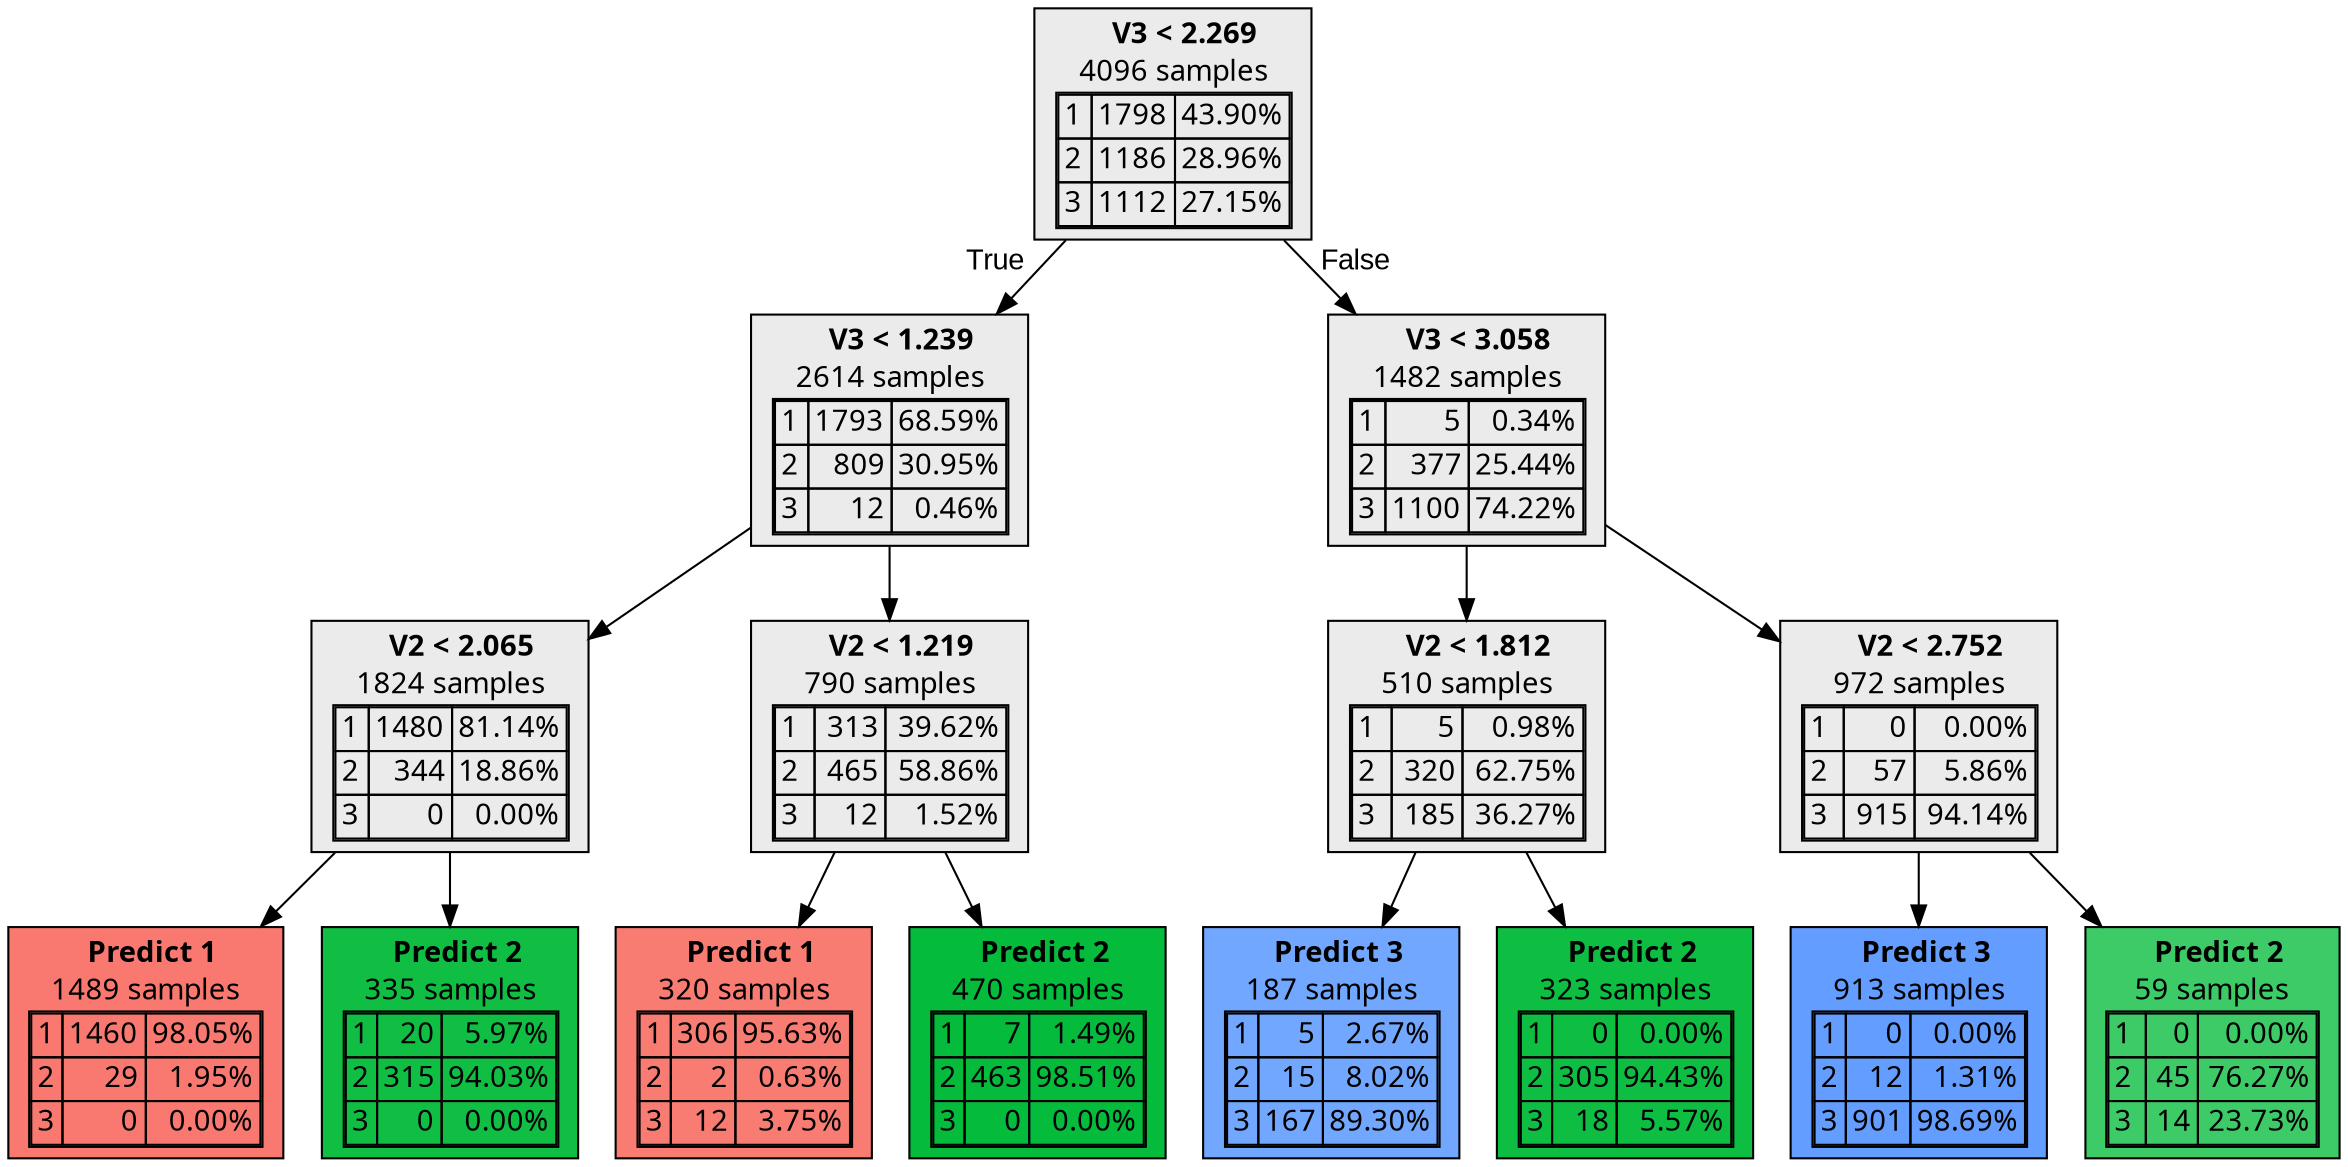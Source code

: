 digraph {
    1 [label=<  <TABLE BORDER="0" CELLPADDING="0">
      <TR>
    <TD>
      <B> V3 &lt; 2.269</B>
    </TD>
  </TR>

    <TR>
      <TD>4096 samples</TD>
    </TR>
    <TR>
  <TD>
    <TABLE CELLSPACING="0">
        <TR class="highlighted">
    <TD ALIGN="LEFT">1</TD>
    <TD ALIGN="RIGHT">1798</TD>
    <TD ALIGN="RIGHT">43.90%</TD>
  </TR>
  <TR >
    <TD ALIGN="LEFT">2</TD>
    <TD ALIGN="RIGHT">1186</TD>
    <TD ALIGN="RIGHT">28.96%</TD>
  </TR>
  <TR >
    <TD ALIGN="LEFT">3</TD>
    <TD ALIGN="RIGHT">1112</TD>
    <TD ALIGN="RIGHT">27.15%</TD>
  </TR>

    </TABLE>
  </TD>
</TR>

  </TABLE>
>,fillcolor="#EBEBEB",shape=box,fontname="bold arial",style="filled"];
    1 -> 2 [labeldistance=2.5, labelangle=45, headlabel="True",fontname="arial"];
    1 -> 9 [labeldistance=2.5, labelangle=-45, headlabel="False",fontname="arial"];
    2 [label=<  <TABLE BORDER="0" CELLPADDING="0">
      <TR>
    <TD>
      <B> V3 &lt; 1.239</B>
    </TD>
  </TR>

    <TR>
      <TD>2614 samples</TD>
    </TR>
    <TR>
  <TD>
    <TABLE CELLSPACING="0">
        <TR class="highlighted">
    <TD ALIGN="LEFT">1</TD>
    <TD ALIGN="RIGHT">1793</TD>
    <TD ALIGN="RIGHT">68.59%</TD>
  </TR>
  <TR >
    <TD ALIGN="LEFT">2</TD>
    <TD ALIGN="RIGHT">809</TD>
    <TD ALIGN="RIGHT">30.95%</TD>
  </TR>
  <TR >
    <TD ALIGN="LEFT">3</TD>
    <TD ALIGN="RIGHT">12</TD>
    <TD ALIGN="RIGHT">0.46%</TD>
  </TR>

    </TABLE>
  </TD>
</TR>

  </TABLE>
>,fillcolor="#EBEBEB",shape=box,fontname="bold arial",style="filled"];
    2 -> 3;
    2 -> 6;
    3 [label=<  <TABLE BORDER="0" CELLPADDING="0">
      <TR>
    <TD>
      <B> V2 &lt; 2.065</B>
    </TD>
  </TR>

    <TR>
      <TD>1824 samples</TD>
    </TR>
    <TR>
  <TD>
    <TABLE CELLSPACING="0">
        <TR class="highlighted">
    <TD ALIGN="LEFT">1</TD>
    <TD ALIGN="RIGHT">1480</TD>
    <TD ALIGN="RIGHT">81.14%</TD>
  </TR>
  <TR >
    <TD ALIGN="LEFT">2</TD>
    <TD ALIGN="RIGHT">344</TD>
    <TD ALIGN="RIGHT">18.86%</TD>
  </TR>
  <TR >
    <TD ALIGN="LEFT">3</TD>
    <TD ALIGN="RIGHT">0</TD>
    <TD ALIGN="RIGHT">0.00%</TD>
  </TR>

    </TABLE>
  </TD>
</TR>

  </TABLE>
>,fillcolor="#EBEBEB",shape=box,fontname="bold arial",style="filled"];
    3 -> 4;
    3 -> 5;
    4 [label=<  <TABLE BORDER="0" CELLPADDING="0">
      <TR>
    <TD>
      <B>Predict 1</B>
    </TD>
  </TR>

    <TR>
      <TD>1489 samples</TD>
    </TR>
    <TR>
  <TD>
    <TABLE CELLSPACING="0">
        <TR class="highlighted">
    <TD ALIGN="LEFT">1</TD>
    <TD ALIGN="RIGHT">1460</TD>
    <TD ALIGN="RIGHT">98.05%</TD>
  </TR>
  <TR >
    <TD ALIGN="LEFT">2</TD>
    <TD ALIGN="RIGHT">29</TD>
    <TD ALIGN="RIGHT">1.95%</TD>
  </TR>
  <TR >
    <TD ALIGN="LEFT">3</TD>
    <TD ALIGN="RIGHT">0</TD>
    <TD ALIGN="RIGHT">0.00%</TD>
  </TR>

    </TABLE>
  </TD>
</TR>

  </TABLE>
>,fillcolor="#F8766Dfa",shape=box,fontname="bold arial",style="filled",color=black];
    5 [label=<  <TABLE BORDER="0" CELLPADDING="0">
      <TR>
    <TD>
      <B>Predict 2</B>
    </TD>
  </TR>

    <TR>
      <TD>335 samples</TD>
    </TR>
    <TR>
  <TD>
    <TABLE CELLSPACING="0">
        <TR >
    <TD ALIGN="LEFT">1</TD>
    <TD ALIGN="RIGHT">20</TD>
    <TD ALIGN="RIGHT">5.97%</TD>
  </TR>
  <TR class="highlighted">
    <TD ALIGN="LEFT">2</TD>
    <TD ALIGN="RIGHT">315</TD>
    <TD ALIGN="RIGHT">94.03%</TD>
  </TR>
  <TR >
    <TD ALIGN="LEFT">3</TD>
    <TD ALIGN="RIGHT">0</TD>
    <TD ALIGN="RIGHT">0.00%</TD>
  </TR>

    </TABLE>
  </TD>
</TR>

  </TABLE>
>,fillcolor="#00BA38f0",shape=box,fontname="bold arial",style="filled",color=black];
    6 [label=<  <TABLE BORDER="0" CELLPADDING="0">
      <TR>
    <TD>
      <B> V2 &lt; 1.219</B>
    </TD>
  </TR>

    <TR>
      <TD>790 samples</TD>
    </TR>
    <TR>
  <TD>
    <TABLE CELLSPACING="0">
        <TR >
    <TD ALIGN="LEFT">1</TD>
    <TD ALIGN="RIGHT">313</TD>
    <TD ALIGN="RIGHT">39.62%</TD>
  </TR>
  <TR class="highlighted">
    <TD ALIGN="LEFT">2</TD>
    <TD ALIGN="RIGHT">465</TD>
    <TD ALIGN="RIGHT">58.86%</TD>
  </TR>
  <TR >
    <TD ALIGN="LEFT">3</TD>
    <TD ALIGN="RIGHT">12</TD>
    <TD ALIGN="RIGHT">1.52%</TD>
  </TR>

    </TABLE>
  </TD>
</TR>

  </TABLE>
>,fillcolor="#EBEBEB",shape=box,fontname="bold arial",style="filled"];
    6 -> 7;
    6 -> 8;
    7 [label=<  <TABLE BORDER="0" CELLPADDING="0">
      <TR>
    <TD>
      <B>Predict 1</B>
    </TD>
  </TR>

    <TR>
      <TD>320 samples</TD>
    </TR>
    <TR>
  <TD>
    <TABLE CELLSPACING="0">
        <TR class="highlighted">
    <TD ALIGN="LEFT">1</TD>
    <TD ALIGN="RIGHT">306</TD>
    <TD ALIGN="RIGHT">95.63%</TD>
  </TR>
  <TR >
    <TD ALIGN="LEFT">2</TD>
    <TD ALIGN="RIGHT">2</TD>
    <TD ALIGN="RIGHT">0.63%</TD>
  </TR>
  <TR >
    <TD ALIGN="LEFT">3</TD>
    <TD ALIGN="RIGHT">12</TD>
    <TD ALIGN="RIGHT">3.75%</TD>
  </TR>

    </TABLE>
  </TD>
</TR>

  </TABLE>
>,fillcolor="#F8766Df4",shape=box,fontname="bold arial",style="filled",color=black];
    8 [label=<  <TABLE BORDER="0" CELLPADDING="0">
      <TR>
    <TD>
      <B>Predict 2</B>
    </TD>
  </TR>

    <TR>
      <TD>470 samples</TD>
    </TR>
    <TR>
  <TD>
    <TABLE CELLSPACING="0">
        <TR >
    <TD ALIGN="LEFT">1</TD>
    <TD ALIGN="RIGHT">7</TD>
    <TD ALIGN="RIGHT">1.49%</TD>
  </TR>
  <TR class="highlighted">
    <TD ALIGN="LEFT">2</TD>
    <TD ALIGN="RIGHT">463</TD>
    <TD ALIGN="RIGHT">98.51%</TD>
  </TR>
  <TR >
    <TD ALIGN="LEFT">3</TD>
    <TD ALIGN="RIGHT">0</TD>
    <TD ALIGN="RIGHT">0.00%</TD>
  </TR>

    </TABLE>
  </TD>
</TR>

  </TABLE>
>,fillcolor="#00BA38fb",shape=box,fontname="bold arial",style="filled",color=black];
    9 [label=<  <TABLE BORDER="0" CELLPADDING="0">
      <TR>
    <TD>
      <B> V3 &lt; 3.058</B>
    </TD>
  </TR>

    <TR>
      <TD>1482 samples</TD>
    </TR>
    <TR>
  <TD>
    <TABLE CELLSPACING="0">
        <TR >
    <TD ALIGN="LEFT">1</TD>
    <TD ALIGN="RIGHT">5</TD>
    <TD ALIGN="RIGHT">0.34%</TD>
  </TR>
  <TR >
    <TD ALIGN="LEFT">2</TD>
    <TD ALIGN="RIGHT">377</TD>
    <TD ALIGN="RIGHT">25.44%</TD>
  </TR>
  <TR class="highlighted">
    <TD ALIGN="LEFT">3</TD>
    <TD ALIGN="RIGHT">1100</TD>
    <TD ALIGN="RIGHT">74.22%</TD>
  </TR>

    </TABLE>
  </TD>
</TR>

  </TABLE>
>,fillcolor="#EBEBEB",shape=box,fontname="bold arial",style="filled"];
    9 -> 10;
    9 -> 13;
    10 [label=<  <TABLE BORDER="0" CELLPADDING="0">
      <TR>
    <TD>
      <B> V2 &lt; 1.812</B>
    </TD>
  </TR>

    <TR>
      <TD>510 samples</TD>
    </TR>
    <TR>
  <TD>
    <TABLE CELLSPACING="0">
        <TR >
    <TD ALIGN="LEFT">1</TD>
    <TD ALIGN="RIGHT">5</TD>
    <TD ALIGN="RIGHT">0.98%</TD>
  </TR>
  <TR class="highlighted">
    <TD ALIGN="LEFT">2</TD>
    <TD ALIGN="RIGHT">320</TD>
    <TD ALIGN="RIGHT">62.75%</TD>
  </TR>
  <TR >
    <TD ALIGN="LEFT">3</TD>
    <TD ALIGN="RIGHT">185</TD>
    <TD ALIGN="RIGHT">36.27%</TD>
  </TR>

    </TABLE>
  </TD>
</TR>

  </TABLE>
>,fillcolor="#EBEBEB",shape=box,fontname="bold arial",style="filled"];
    10 -> 11;
    10 -> 12;
    11 [label=<  <TABLE BORDER="0" CELLPADDING="0">
      <TR>
    <TD>
      <B>Predict 3</B>
    </TD>
  </TR>

    <TR>
      <TD>187 samples</TD>
    </TR>
    <TR>
  <TD>
    <TABLE CELLSPACING="0">
        <TR >
    <TD ALIGN="LEFT">1</TD>
    <TD ALIGN="RIGHT">5</TD>
    <TD ALIGN="RIGHT">2.67%</TD>
  </TR>
  <TR >
    <TD ALIGN="LEFT">2</TD>
    <TD ALIGN="RIGHT">15</TD>
    <TD ALIGN="RIGHT">8.02%</TD>
  </TR>
  <TR class="highlighted">
    <TD ALIGN="LEFT">3</TD>
    <TD ALIGN="RIGHT">167</TD>
    <TD ALIGN="RIGHT">89.30%</TD>
  </TR>

    </TABLE>
  </TD>
</TR>

  </TABLE>
>,fillcolor="#619CFFe4",shape=box,fontname="bold arial",style="filled",color=black];
    12 [label=<  <TABLE BORDER="0" CELLPADDING="0">
      <TR>
    <TD>
      <B>Predict 2</B>
    </TD>
  </TR>

    <TR>
      <TD>323 samples</TD>
    </TR>
    <TR>
  <TD>
    <TABLE CELLSPACING="0">
        <TR >
    <TD ALIGN="LEFT">1</TD>
    <TD ALIGN="RIGHT">0</TD>
    <TD ALIGN="RIGHT">0.00%</TD>
  </TR>
  <TR class="highlighted">
    <TD ALIGN="LEFT">2</TD>
    <TD ALIGN="RIGHT">305</TD>
    <TD ALIGN="RIGHT">94.43%</TD>
  </TR>
  <TR >
    <TD ALIGN="LEFT">3</TD>
    <TD ALIGN="RIGHT">18</TD>
    <TD ALIGN="RIGHT">5.57%</TD>
  </TR>

    </TABLE>
  </TD>
</TR>

  </TABLE>
>,fillcolor="#00BA38f1",shape=box,fontname="bold arial",style="filled",color=black];
    13 [label=<  <TABLE BORDER="0" CELLPADDING="0">
      <TR>
    <TD>
      <B> V2 &lt; 2.752</B>
    </TD>
  </TR>

    <TR>
      <TD>972 samples</TD>
    </TR>
    <TR>
  <TD>
    <TABLE CELLSPACING="0">
        <TR >
    <TD ALIGN="LEFT">1</TD>
    <TD ALIGN="RIGHT">0</TD>
    <TD ALIGN="RIGHT">0.00%</TD>
  </TR>
  <TR >
    <TD ALIGN="LEFT">2</TD>
    <TD ALIGN="RIGHT">57</TD>
    <TD ALIGN="RIGHT">5.86%</TD>
  </TR>
  <TR class="highlighted">
    <TD ALIGN="LEFT">3</TD>
    <TD ALIGN="RIGHT">915</TD>
    <TD ALIGN="RIGHT">94.14%</TD>
  </TR>

    </TABLE>
  </TD>
</TR>

  </TABLE>
>,fillcolor="#EBEBEB",shape=box,fontname="bold arial",style="filled"];
    13 -> 14;
    13 -> 15;
    14 [label=<  <TABLE BORDER="0" CELLPADDING="0">
      <TR>
    <TD>
      <B>Predict 3</B>
    </TD>
  </TR>

    <TR>
      <TD>913 samples</TD>
    </TR>
    <TR>
  <TD>
    <TABLE CELLSPACING="0">
        <TR >
    <TD ALIGN="LEFT">1</TD>
    <TD ALIGN="RIGHT">0</TD>
    <TD ALIGN="RIGHT">0.00%</TD>
  </TR>
  <TR >
    <TD ALIGN="LEFT">2</TD>
    <TD ALIGN="RIGHT">12</TD>
    <TD ALIGN="RIGHT">1.31%</TD>
  </TR>
  <TR class="highlighted">
    <TD ALIGN="LEFT">3</TD>
    <TD ALIGN="RIGHT">901</TD>
    <TD ALIGN="RIGHT">98.69%</TD>
  </TR>

    </TABLE>
  </TD>
</TR>

  </TABLE>
>,fillcolor="#619CFFfc",shape=box,fontname="bold arial",style="filled",color=black];
    15 [label=<  <TABLE BORDER="0" CELLPADDING="0">
      <TR>
    <TD>
      <B>Predict 2</B>
    </TD>
  </TR>

    <TR>
      <TD>59 samples</TD>
    </TR>
    <TR>
  <TD>
    <TABLE CELLSPACING="0">
        <TR >
    <TD ALIGN="LEFT">1</TD>
    <TD ALIGN="RIGHT">0</TD>
    <TD ALIGN="RIGHT">0.00%</TD>
  </TR>
  <TR class="highlighted">
    <TD ALIGN="LEFT">2</TD>
    <TD ALIGN="RIGHT">45</TD>
    <TD ALIGN="RIGHT">76.27%</TD>
  </TR>
  <TR >
    <TD ALIGN="LEFT">3</TD>
    <TD ALIGN="RIGHT">14</TD>
    <TD ALIGN="RIGHT">23.73%</TD>
  </TR>

    </TABLE>
  </TD>
</TR>

  </TABLE>
>,fillcolor="#00BA38c2",shape=box,fontname="bold arial",style="filled",color=black];
}
